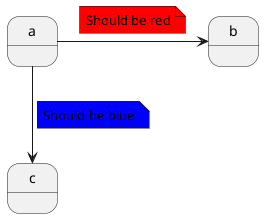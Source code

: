 {
  "sha1": "jop8eh52jqokpc60e3fjhndtewckmqo",
  "insertion": {
    "when": "2024-06-03T18:59:32.062Z",
    "url": "https://github.com/plantuml/plantuml/issues/1105",
    "user": "plantuml@gmail.com"
  }
}
@startuml 
state a
a -> b
note on link #red
Should be red
end note
a --> c
note on link #blue: Should be blue
@enduml
